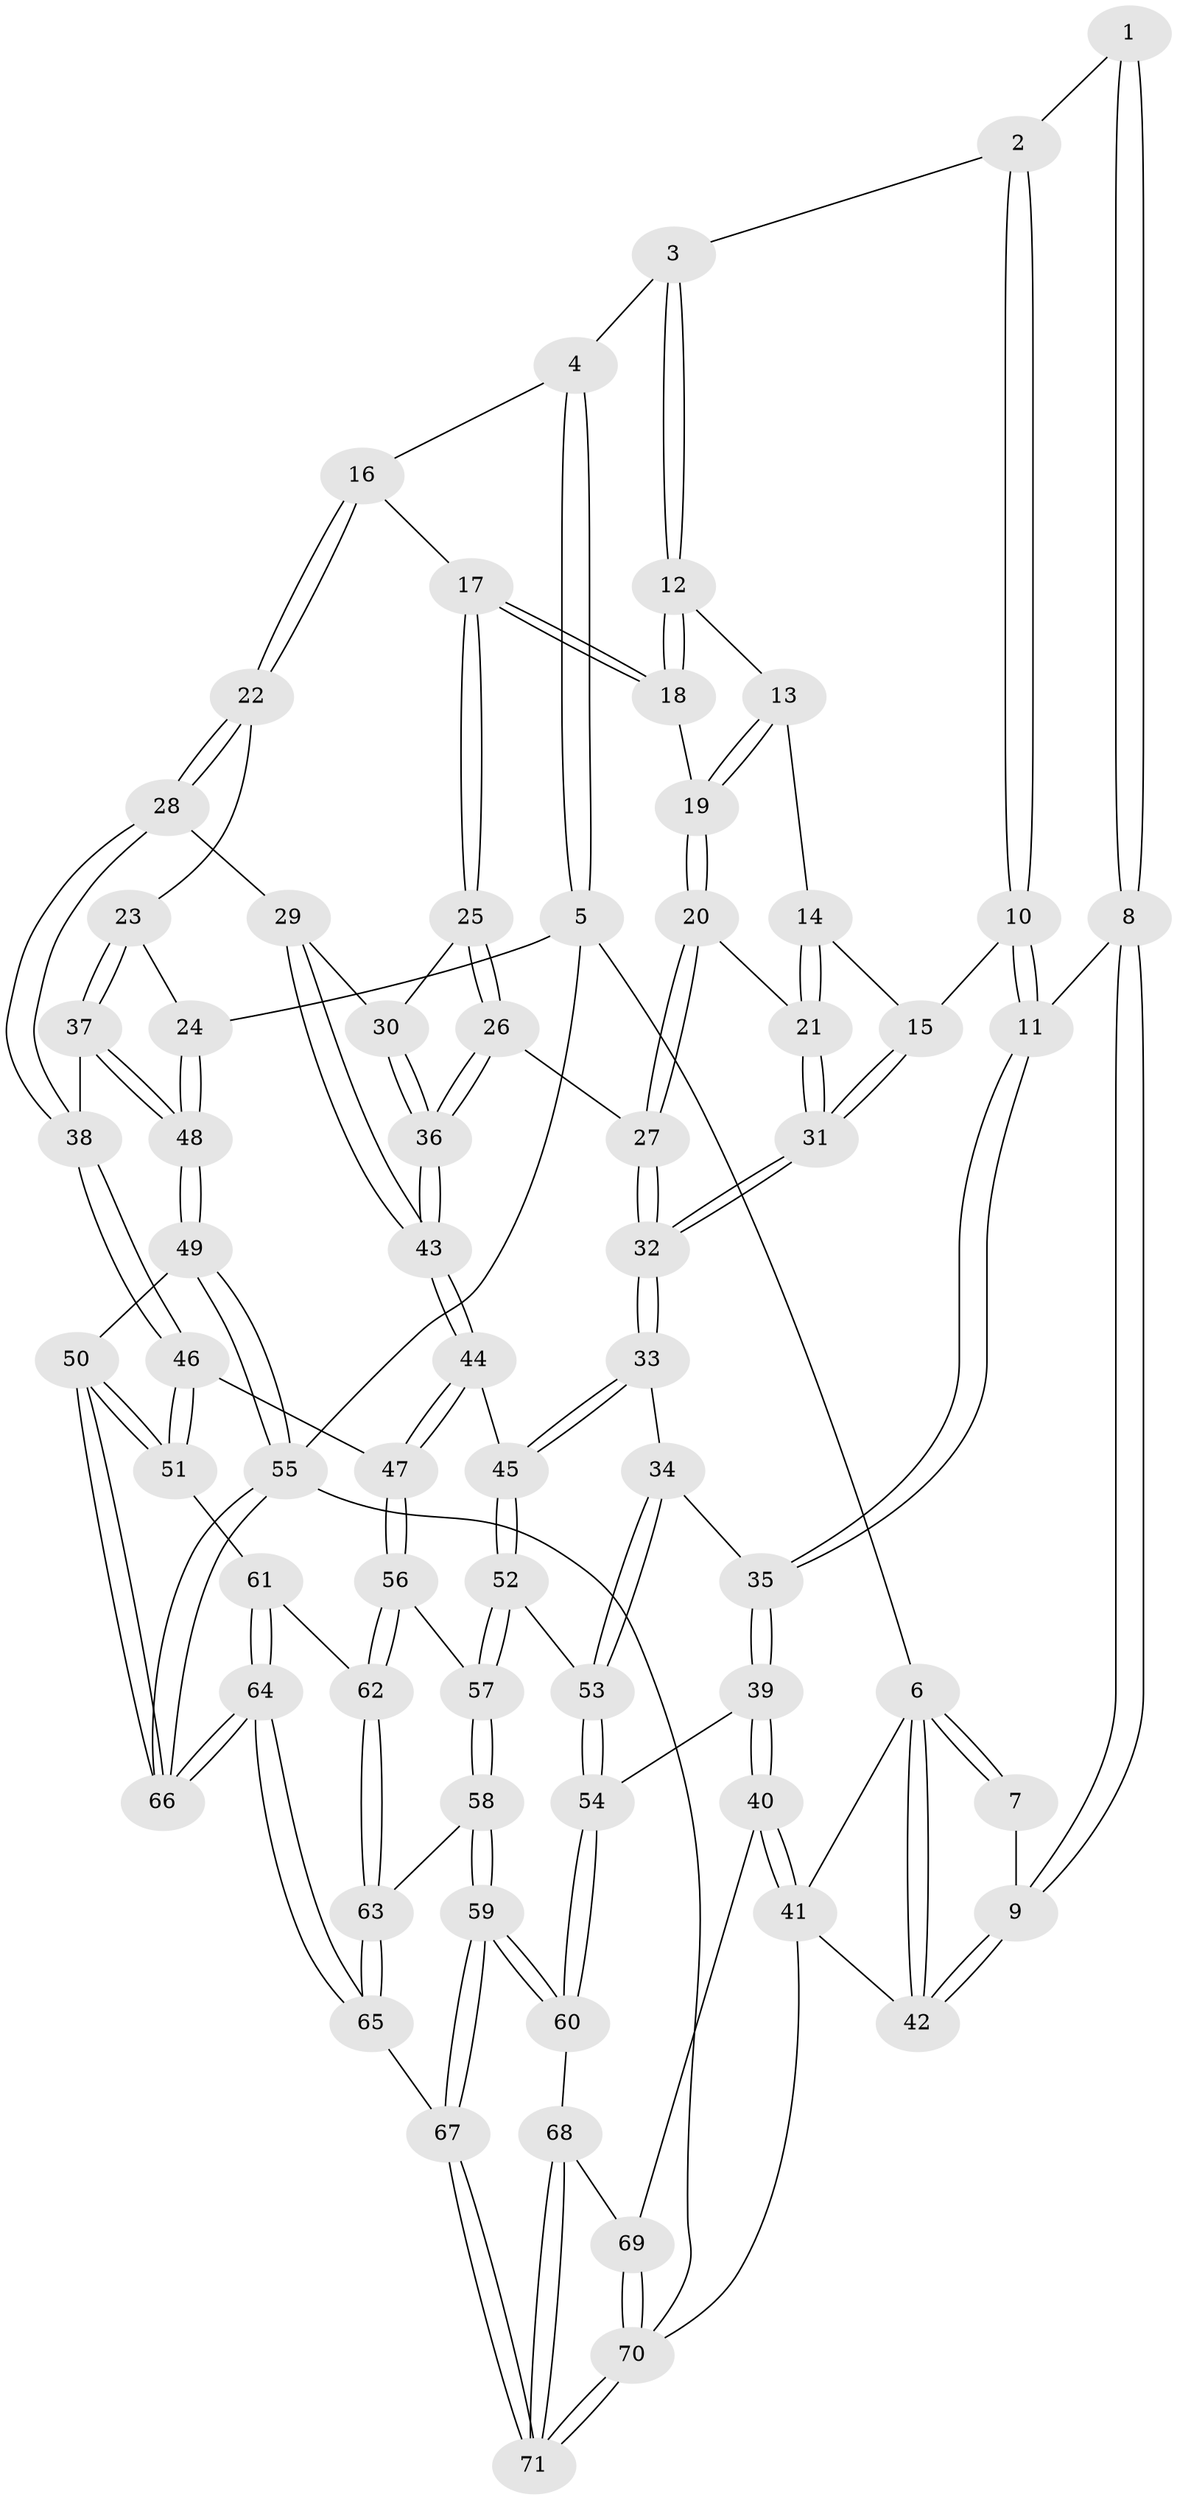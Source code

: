 // coarse degree distribution, {5: 0.23809523809523808, 3: 0.14285714285714285, 4: 0.3333333333333333, 2: 0.14285714285714285, 6: 0.047619047619047616, 1: 0.047619047619047616, 11: 0.047619047619047616}
// Generated by graph-tools (version 1.1) at 2025/06/03/04/25 22:06:22]
// undirected, 71 vertices, 174 edges
graph export_dot {
graph [start="1"]
  node [color=gray90,style=filled];
  1 [pos="+0.15068041877894667+0"];
  2 [pos="+0.2052112761012153+0"];
  3 [pos="+0.4406356110331777+0"];
  4 [pos="+0.7191398407472106+0"];
  5 [pos="+1+0"];
  6 [pos="+0+0"];
  7 [pos="+0.05410706336074411+0"];
  8 [pos="+0.08146946058227356+0.2210355251199063"];
  9 [pos="+0.04059693735292202+0.2237123048510386"];
  10 [pos="+0.21691094542913142+0.1843632063806362"];
  11 [pos="+0.14512347924621744+0.22560812841490133"];
  12 [pos="+0.44382885345472023+0"];
  13 [pos="+0.44423630111832846+0"];
  14 [pos="+0.39558192550440735+0.08656969877362611"];
  15 [pos="+0.2690010129028618+0.1965515507333394"];
  16 [pos="+0.7454354865449864+0.12646933412422182"];
  17 [pos="+0.6848782712274721+0.16832259081857648"];
  18 [pos="+0.6631943853400403+0.1676730046815625"];
  19 [pos="+0.5535876284317652+0.17879979005834892"];
  20 [pos="+0.5248053433324901+0.21282291331173592"];
  21 [pos="+0.45063040128311027+0.23887907059750366"];
  22 [pos="+0.8565021282717025+0.18043397947950565"];
  23 [pos="+1+0.17088250454874246"];
  24 [pos="+1+0.08141322229386896"];
  25 [pos="+0.6802282465484973+0.24640711589824504"];
  26 [pos="+0.594905143239023+0.34395132295936903"];
  27 [pos="+0.5711080330741399+0.3317646673433006"];
  28 [pos="+0.808409970149826+0.35756321351686454"];
  29 [pos="+0.7550705642997683+0.3552721037357638"];
  30 [pos="+0.7111622053100539+0.30394084688209494"];
  31 [pos="+0.3811017482498322+0.3010693144717688"];
  32 [pos="+0.38589545625668875+0.3955174819025491"];
  33 [pos="+0.38179150071771517+0.41211425149378944"];
  34 [pos="+0.3507414629323112+0.44373542716355757"];
  35 [pos="+0.21126374994154237+0.46863463965904273"];
  36 [pos="+0.616693875275153+0.3907695568037626"];
  37 [pos="+0.8920922543789147+0.4260130671729093"];
  38 [pos="+0.8625580248939381+0.42453865029883375"];
  39 [pos="+0.006535613538187734+0.6476689586645535"];
  40 [pos="+0+0.6533031969343339"];
  41 [pos="+0+0.6367964317914138"];
  42 [pos="+0+0.30288821871137894"];
  43 [pos="+0.636343788114843+0.45579246434651355"];
  44 [pos="+0.6260060815036768+0.5109416523941177"];
  45 [pos="+0.6181849607849711+0.5097081371692859"];
  46 [pos="+0.7510781850236101+0.5611710837936021"];
  47 [pos="+0.6467165810204053+0.540952871069354"];
  48 [pos="+1+0.599366231720711"];
  49 [pos="+1+0.7133883634443471"];
  50 [pos="+0.8731256384605897+0.7025758420580687"];
  51 [pos="+0.868845557636585+0.7014780573248289"];
  52 [pos="+0.42538480885765234+0.5997297057812987"];
  53 [pos="+0.3988967350067002+0.5947230907594121"];
  54 [pos="+0.31637629679567614+0.7453289946173192"];
  55 [pos="+1+1"];
  56 [pos="+0.5906399897762156+0.6724247414491893"];
  57 [pos="+0.5627094762070568+0.6976836729660382"];
  58 [pos="+0.5590391851518024+0.7060777947703716"];
  59 [pos="+0.40428386935831373+0.8491174280558776"];
  60 [pos="+0.3898482936890059+0.8373153305500853"];
  61 [pos="+0.7730995358698654+0.755446422102115"];
  62 [pos="+0.7273039650195051+0.7525593383214673"];
  63 [pos="+0.6374195100482282+0.8182312101590424"];
  64 [pos="+0.6497500109010694+1"];
  65 [pos="+0.632204051372406+1"];
  66 [pos="+0.7550690083772976+1"];
  67 [pos="+0.48678271634429254+1"];
  68 [pos="+0.14905281874460685+0.9253909923183543"];
  69 [pos="+0.06656178742261654+0.811442180987115"];
  70 [pos="+0+1"];
  71 [pos="+0.22418974031274738+1"];
  1 -- 2;
  1 -- 8;
  1 -- 8;
  2 -- 3;
  2 -- 10;
  2 -- 10;
  3 -- 4;
  3 -- 12;
  3 -- 12;
  4 -- 5;
  4 -- 5;
  4 -- 16;
  5 -- 6;
  5 -- 24;
  5 -- 55;
  6 -- 7;
  6 -- 7;
  6 -- 42;
  6 -- 42;
  6 -- 41;
  7 -- 9;
  8 -- 9;
  8 -- 9;
  8 -- 11;
  9 -- 42;
  9 -- 42;
  10 -- 11;
  10 -- 11;
  10 -- 15;
  11 -- 35;
  11 -- 35;
  12 -- 13;
  12 -- 18;
  12 -- 18;
  13 -- 14;
  13 -- 19;
  13 -- 19;
  14 -- 15;
  14 -- 21;
  14 -- 21;
  15 -- 31;
  15 -- 31;
  16 -- 17;
  16 -- 22;
  16 -- 22;
  17 -- 18;
  17 -- 18;
  17 -- 25;
  17 -- 25;
  18 -- 19;
  19 -- 20;
  19 -- 20;
  20 -- 21;
  20 -- 27;
  20 -- 27;
  21 -- 31;
  21 -- 31;
  22 -- 23;
  22 -- 28;
  22 -- 28;
  23 -- 24;
  23 -- 37;
  23 -- 37;
  24 -- 48;
  24 -- 48;
  25 -- 26;
  25 -- 26;
  25 -- 30;
  26 -- 27;
  26 -- 36;
  26 -- 36;
  27 -- 32;
  27 -- 32;
  28 -- 29;
  28 -- 38;
  28 -- 38;
  29 -- 30;
  29 -- 43;
  29 -- 43;
  30 -- 36;
  30 -- 36;
  31 -- 32;
  31 -- 32;
  32 -- 33;
  32 -- 33;
  33 -- 34;
  33 -- 45;
  33 -- 45;
  34 -- 35;
  34 -- 53;
  34 -- 53;
  35 -- 39;
  35 -- 39;
  36 -- 43;
  36 -- 43;
  37 -- 38;
  37 -- 48;
  37 -- 48;
  38 -- 46;
  38 -- 46;
  39 -- 40;
  39 -- 40;
  39 -- 54;
  40 -- 41;
  40 -- 41;
  40 -- 69;
  41 -- 42;
  41 -- 70;
  43 -- 44;
  43 -- 44;
  44 -- 45;
  44 -- 47;
  44 -- 47;
  45 -- 52;
  45 -- 52;
  46 -- 47;
  46 -- 51;
  46 -- 51;
  47 -- 56;
  47 -- 56;
  48 -- 49;
  48 -- 49;
  49 -- 50;
  49 -- 55;
  49 -- 55;
  50 -- 51;
  50 -- 51;
  50 -- 66;
  50 -- 66;
  51 -- 61;
  52 -- 53;
  52 -- 57;
  52 -- 57;
  53 -- 54;
  53 -- 54;
  54 -- 60;
  54 -- 60;
  55 -- 66;
  55 -- 66;
  55 -- 70;
  56 -- 57;
  56 -- 62;
  56 -- 62;
  57 -- 58;
  57 -- 58;
  58 -- 59;
  58 -- 59;
  58 -- 63;
  59 -- 60;
  59 -- 60;
  59 -- 67;
  59 -- 67;
  60 -- 68;
  61 -- 62;
  61 -- 64;
  61 -- 64;
  62 -- 63;
  62 -- 63;
  63 -- 65;
  63 -- 65;
  64 -- 65;
  64 -- 65;
  64 -- 66;
  64 -- 66;
  65 -- 67;
  67 -- 71;
  67 -- 71;
  68 -- 69;
  68 -- 71;
  68 -- 71;
  69 -- 70;
  69 -- 70;
  70 -- 71;
  70 -- 71;
}
